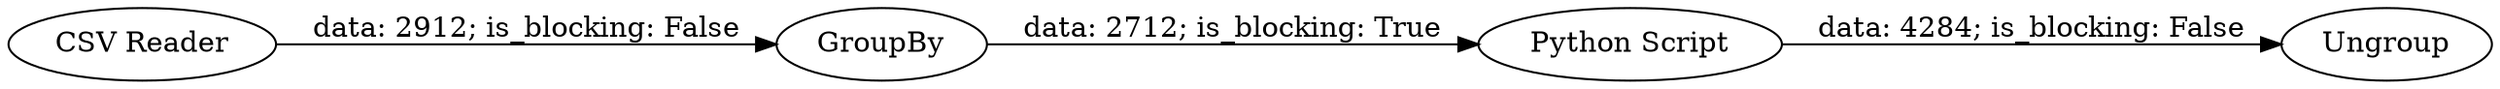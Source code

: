 digraph {
	"590229175102774951_1" [label="CSV Reader"]
	"590229175102774951_3" [label=GroupBy]
	"590229175102774951_4" [label="Python Script"]
	"590229175102774951_5" [label=Ungroup]
	"590229175102774951_3" -> "590229175102774951_4" [label="data: 2712; is_blocking: True"]
	"590229175102774951_1" -> "590229175102774951_3" [label="data: 2912; is_blocking: False"]
	"590229175102774951_4" -> "590229175102774951_5" [label="data: 4284; is_blocking: False"]
	rankdir=LR
}
